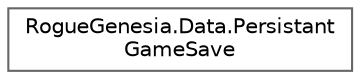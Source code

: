 digraph "Graphical Class Hierarchy"
{
 // LATEX_PDF_SIZE
  bgcolor="transparent";
  edge [fontname=Helvetica,fontsize=10,labelfontname=Helvetica,labelfontsize=10];
  node [fontname=Helvetica,fontsize=10,shape=box,height=0.2,width=0.4];
  rankdir="LR";
  Node0 [label="RogueGenesia.Data.Persistant\lGameSave",height=0.2,width=0.4,color="grey40", fillcolor="white", style="filled",URL="$class_rogue_genesia_1_1_data_1_1_persistant_game_save.html",tooltip=" "];
}
